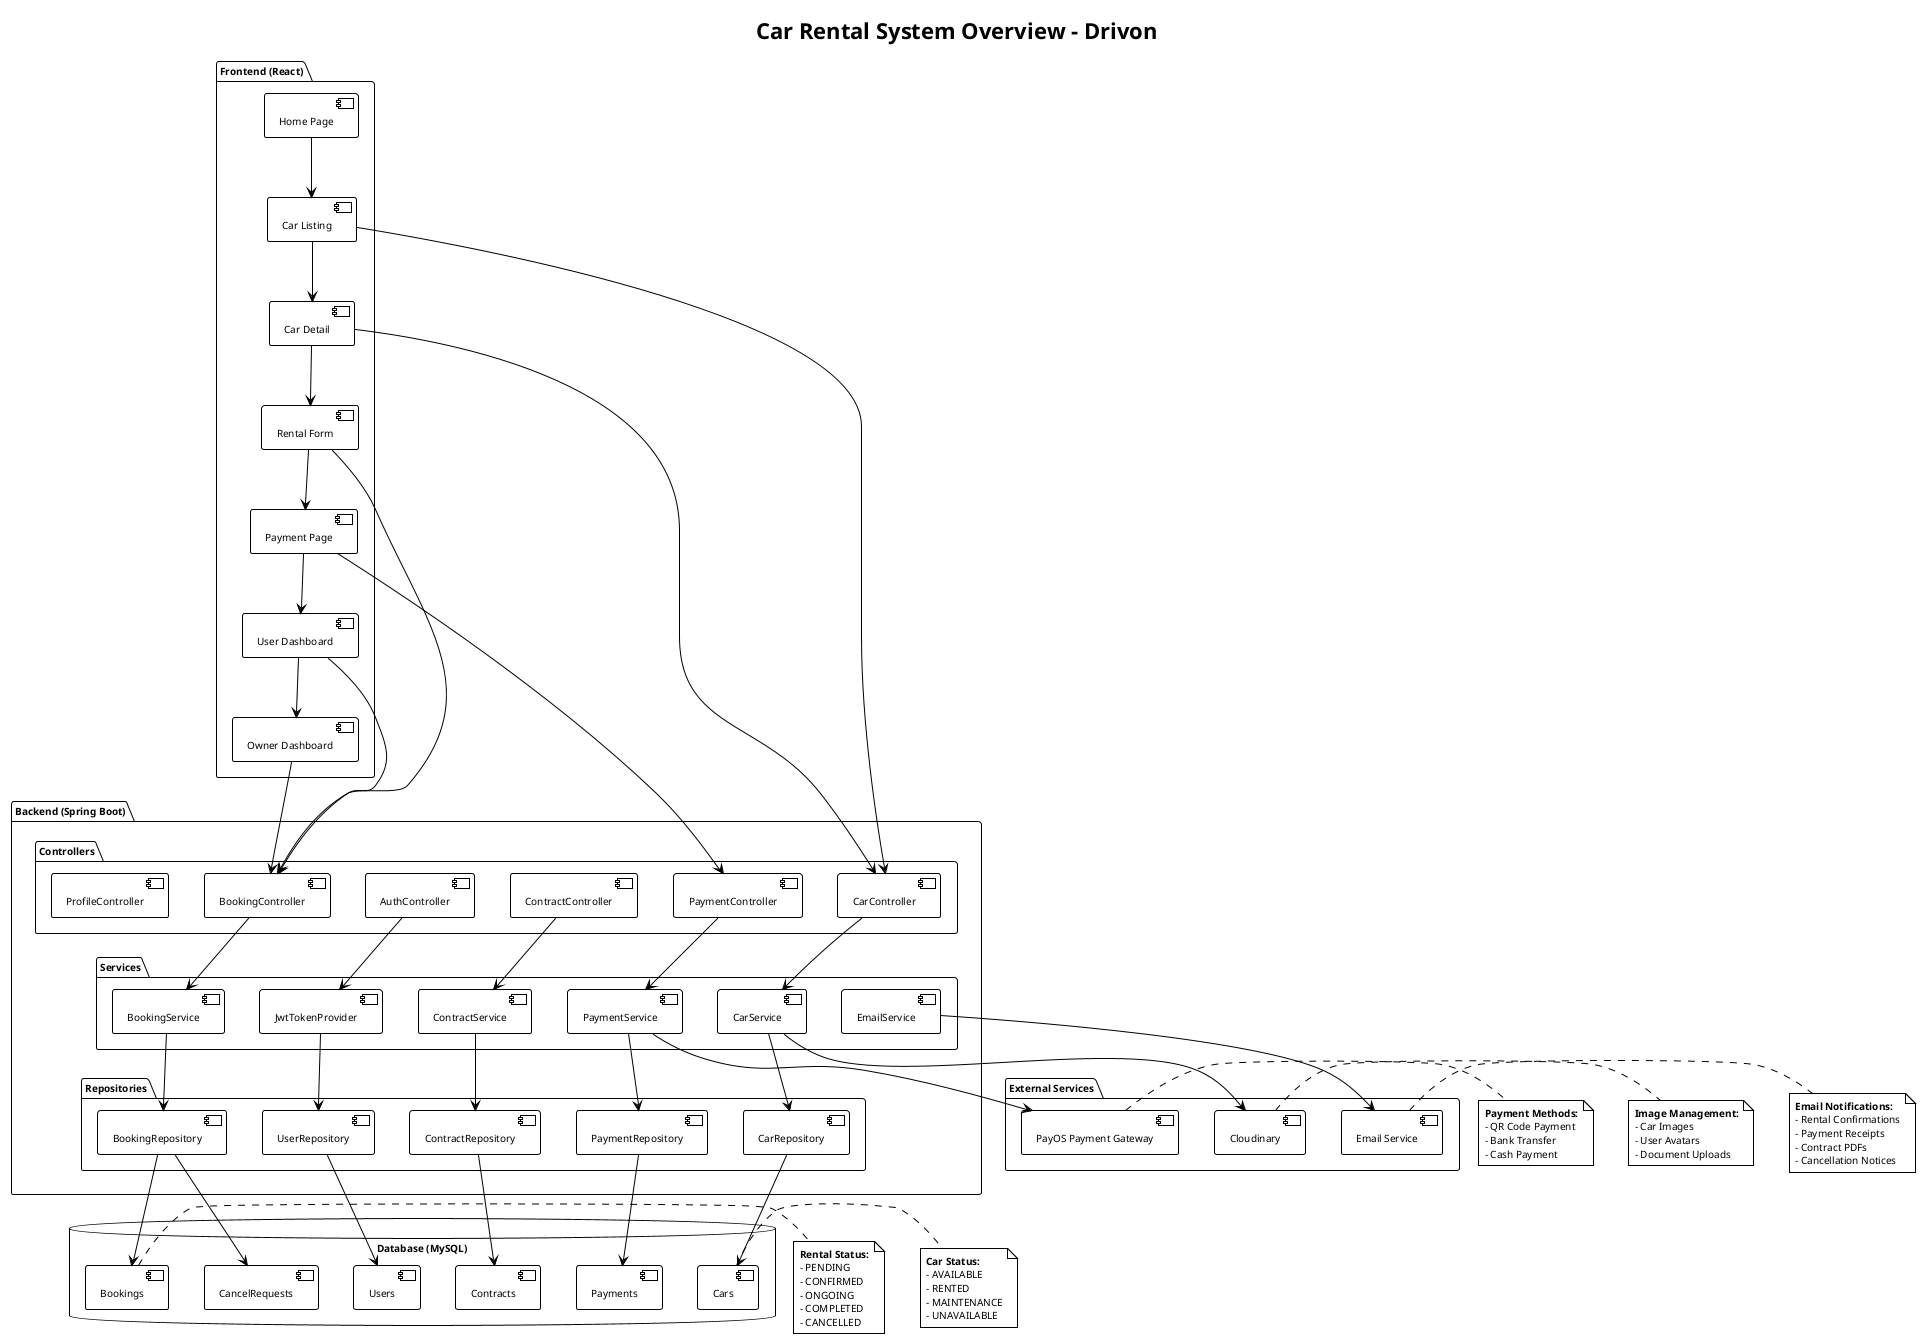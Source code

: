 @startuml Car Rental System Overview
!theme plain
skinparam backgroundColor #FFFFFF
skinparam handwritten false
skinparam defaultFontName Arial
skinparam defaultFontSize 10

title Car Rental System Overview - Drivon

package "Frontend (React)" {
  [Home Page] as Home
  [Car Listing] as Listing
  [Car Detail] as Detail
  [Rental Form] as RentalForm
  [Payment Page] as Payment
  [User Dashboard] as Dashboard
  [Owner Dashboard] as OwnerDashboard
}

package "Backend (Spring Boot)" {
  package "Controllers" {
    [CarController] as CarCtrl
    [BookingController] as BookingCtrl
    [PaymentController] as PaymentCtrl
    [ContractController] as ContractCtrl
    [AuthController] as AuthCtrl
    [ProfileController] as ProfileCtrl
  }
  
  package "Services" {
    [CarService] as CarSvc
    [BookingService] as BookingSvc
    [PaymentService] as PaymentSvc
    [ContractService] as ContractSvc
    [EmailService] as EmailSvc
    [JwtTokenProvider] as JwtSvc
  }
  
  package "Repositories" {
    [CarRepository] as CarRepo
    [BookingRepository] as BookingRepo
    [PaymentRepository] as PaymentRepo
    [ContractRepository] as ContractRepo
    [UserRepository] as UserRepo
  }
}

package "External Services" {
  [PayOS Payment Gateway] as PayOS
  [Cloudinary] as Cloudinary
  [Email Service] as EmailExt
}

database "Database (MySQL)" {
  [Cars] as CarsDB
  [Bookings] as BookingsDB
  [Payments] as PaymentsDB
  [Contracts] as ContractsDB
  [Users] as UsersDB
  [CancelRequests] as CancelDB
}

' Frontend connections
Home --> Listing
Listing --> Detail
Detail --> RentalForm
RentalForm --> Payment
Payment --> Dashboard
Dashboard --> OwnerDashboard

' Frontend to Backend
Listing --> CarCtrl
Detail --> CarCtrl
RentalForm --> BookingCtrl
Payment --> PaymentCtrl
Dashboard --> BookingCtrl
OwnerDashboard --> BookingCtrl

' Controller to Service
CarCtrl --> CarSvc
BookingCtrl --> BookingSvc
PaymentCtrl --> PaymentSvc
ContractCtrl --> ContractSvc

' Service to Repository
CarSvc --> CarRepo
BookingSvc --> BookingRepo
PaymentSvc --> PaymentRepo
ContractSvc --> ContractRepo

' Repository to Database
CarRepo --> CarsDB
BookingRepo --> BookingsDB
PaymentRepo --> PaymentsDB
ContractRepo --> ContractsDB
UserRepo --> UsersDB
BookingRepo --> CancelDB

' External integrations
PaymentSvc --> PayOS
CarSvc --> Cloudinary
EmailSvc --> EmailExt

' Authentication flow
AuthCtrl --> JwtSvc
JwtSvc --> UserRepo

note right of [PayOS]
**Payment Methods:**
- QR Code Payment
- Bank Transfer
- Cash Payment
end note

note right of [Cloudinary]
**Image Management:**
- Car Images
- User Avatars
- Document Uploads
end note

note right of [EmailExt]
**Email Notifications:**
- Rental Confirmations
- Payment Receipts
- Contract PDFs
- Cancellation Notices
end note

note right of [CarsDB]
**Car Status:**
- AVAILABLE
- RENTED
- MAINTENANCE
- UNAVAILABLE
end note

note right of [BookingsDB]
**Rental Status:**
- PENDING
- CONFIRMED
- ONGOING
- COMPLETED
- CANCELLED
end note

@enduml 